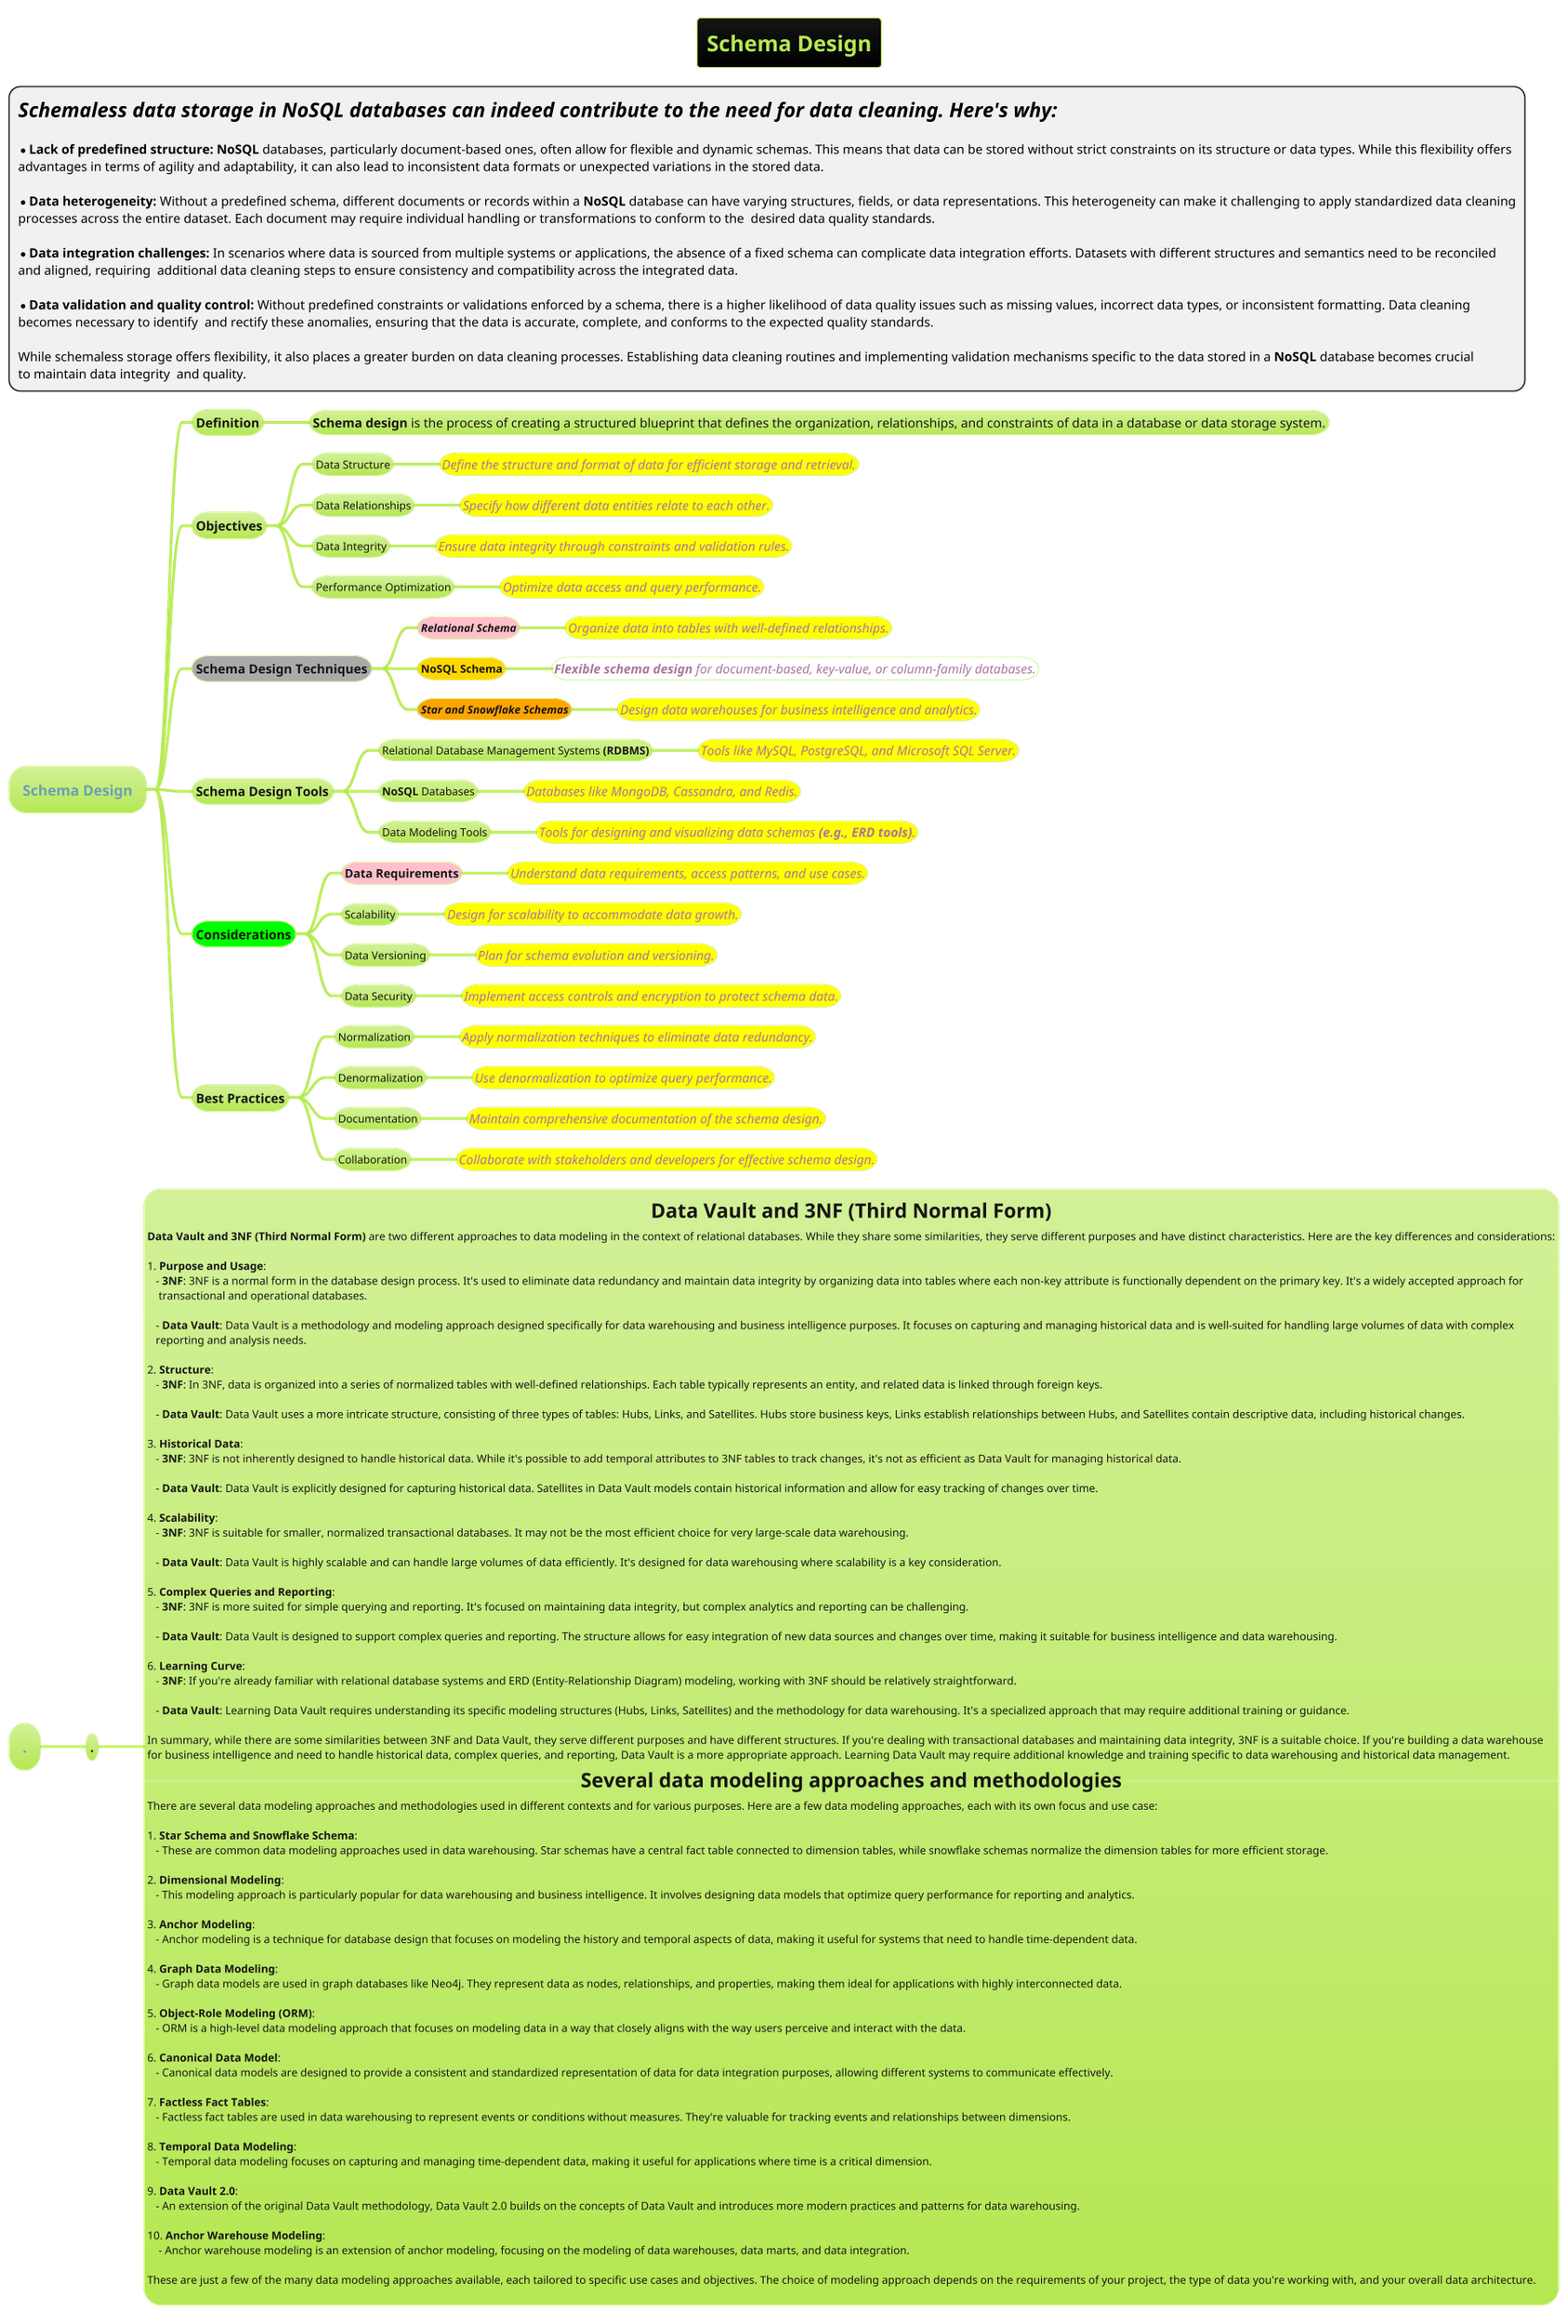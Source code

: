@startmindmap
title =Schema Design

*:=//Schemaless data storage in NoSQL databases can indeed contribute to the need for data cleaning. Here's why://

* **Lack of predefined structure:** **NoSQL** databases, particularly document-based ones, often allow for flexible and dynamic schemas. This means that data can be stored without strict constraints on its structure or data types. While this flexibility offers
advantages in terms of agility and adaptability, it can also lead to inconsistent data formats or unexpected variations in the stored data.

* **Data heterogeneity:** Without a predefined schema, different documents or records within a **NoSQL** database can have varying structures, fields, or data representations. This heterogeneity can make it challenging to apply standardized data cleaning
processes across the entire dataset. Each document may require individual handling or transformations to conform to the  desired data quality standards.

* **Data integration challenges:** In scenarios where data is sourced from multiple systems or applications, the absence of a fixed schema can complicate data integration efforts. Datasets with different structures and semantics need to be reconciled
and aligned, requiring  additional data cleaning steps to ensure consistency and compatibility across the integrated data.

* **Data validation and quality control:** Without predefined constraints or validations enforced by a schema, there is a higher likelihood of data quality issues such as missing values, incorrect data types, or inconsistent formatting. Data cleaning
becomes necessary to identify  and rectify these anomalies, ensuring that the data is accurate, complete, and conforms to the expected quality standards.

While schemaless storage offers flexibility, it also places a greater burden on data cleaning processes. Establishing data cleaning routines and implementing validation mechanisms specific to the data stored in a **NoSQL** database becomes crucial
to maintain data integrity  and quality.;

!theme hacker
* Schema Design
** Definition
*** <size:14>**Schema design** is the process of creating a structured blueprint that defines the organization, relationships, and constraints of data in a database or data storage system.

** Objectives
*** Data Structure
****[#yellow] ====<size:14>Define the structure and format of data for efficient storage and retrieval.
*** Data Relationships
****[#yellow] ====<size:14>Specify how different data entities relate to each other.
*** Data Integrity
****[#yellow] ====<size:14>Ensure data integrity through constraints and validation rules.
*** Performance Optimization
****[#yellow] ====<size:14>Optimize data access and query performance.

**[#a] Schema Design Techniques
***[#pink] ====**Relational Schema**
****[#yellow] ====<size:14>Organize data into tables with well-defined relationships.
***[#gold] **NoSQL Schema**
****[#white] ====<size:14>**Flexible schema design** for document-based, key-value, or column-family databases.
***[#orange] ====**Star and Snowflake Schemas**
****[#yellow] ====<size:14>Design data warehouses for business intelligence and analytics.

** Schema Design Tools
*** Relational Database Management Systems **(RDBMS)**
****[#yellow] ====<size:14>Tools like MySQL, PostgreSQL, and Microsoft SQL Server.
*** **NoSQL** Databases
****[#yellow] ====<size:14>Databases like MongoDB, Cassandra, and Redis.
*** Data Modeling Tools
****[#yellow] ====<size:14>Tools for designing and visualizing data schemas **(e.g., ERD tools)**.

**[#lime] Considerations
***[#pink] ===Data Requirements
****[#yellow] ====<size:14>Understand data requirements, access patterns, and use cases.
*** Scalability
****[#yellow] ====<size:14>Design for scalability to accommodate data growth.
*** Data Versioning
****[#yellow] ====<size:14>Plan for schema evolution and versioning.

*** Data Security
****[#yellow] ====<size:14>Implement access controls and encryption to protect schema data.

** Best Practices
*** Normalization
****[#yellow] ====<size:14>Apply normalization techniques to eliminate data redundancy.
*** Denormalization
****[#yellow] ====<size:14>Use denormalization to optimize query performance.
*** Documentation
****[#yellow] ====<size:14>Maintain comprehensive documentation of the schema design.
*** Collaboration
****[#yellow] ====<size:14>Collaborate with stakeholders and developers for effective schema design.

* .
** .
***:==**<size:22>Data Vault and 3NF (Third Normal Form)**==
**Data Vault and 3NF (Third Normal Form)** are two different approaches to data modeling in the context of relational databases. While they share some similarities, they serve different purposes and have distinct characteristics. Here are the key differences and considerations:

1. **Purpose and Usage**:
   - **3NF**: 3NF is a normal form in the database design process. It's used to eliminate data redundancy and maintain data integrity by organizing data into tables where each non-key attribute is functionally dependent on the primary key. It's a widely accepted approach for
    transactional and operational databases.

   - **Data Vault**: Data Vault is a methodology and modeling approach designed specifically for data warehousing and business intelligence purposes. It focuses on capturing and managing historical data and is well-suited for handling large volumes of data with complex
   reporting and analysis needs.

2. **Structure**:
   - **3NF**: In 3NF, data is organized into a series of normalized tables with well-defined relationships. Each table typically represents an entity, and related data is linked through foreign keys.

   - **Data Vault**: Data Vault uses a more intricate structure, consisting of three types of tables: Hubs, Links, and Satellites. Hubs store business keys, Links establish relationships between Hubs, and Satellites contain descriptive data, including historical changes.

3. **Historical Data**:
   - **3NF**: 3NF is not inherently designed to handle historical data. While it's possible to add temporal attributes to 3NF tables to track changes, it's not as efficient as Data Vault for managing historical data.

   - **Data Vault**: Data Vault is explicitly designed for capturing historical data. Satellites in Data Vault models contain historical information and allow for easy tracking of changes over time.

4. **Scalability**:
   - **3NF**: 3NF is suitable for smaller, normalized transactional databases. It may not be the most efficient choice for very large-scale data warehousing.

   - **Data Vault**: Data Vault is highly scalable and can handle large volumes of data efficiently. It's designed for data warehousing where scalability is a key consideration.

5. **Complex Queries and Reporting**:
   - **3NF**: 3NF is more suited for simple querying and reporting. It's focused on maintaining data integrity, but complex analytics and reporting can be challenging.

   - **Data Vault**: Data Vault is designed to support complex queries and reporting. The structure allows for easy integration of new data sources and changes over time, making it suitable for business intelligence and data warehousing.

6. **Learning Curve**:
   - **3NF**: If you're already familiar with relational database systems and ERD (Entity-Relationship Diagram) modeling, working with 3NF should be relatively straightforward.

   - **Data Vault**: Learning Data Vault requires understanding its specific modeling structures (Hubs, Links, Satellites) and the methodology for data warehousing. It's a specialized approach that may require additional training or guidance.

In summary, while there are some similarities between 3NF and Data Vault, they serve different purposes and have different structures. If you're dealing with transactional databases and maintaining data integrity, 3NF is a suitable choice. If you're building a data warehouse
for business intelligence and need to handle historical data, complex queries, and reporting, Data Vault is a more appropriate approach. Learning Data Vault may require additional knowledge and training specific to data warehousing and historical data management.
==<size:22>**Several data modeling approaches and methodologies**==
There are several data modeling approaches and methodologies used in different contexts and for various purposes. Here are a few data modeling approaches, each with its own focus and use case:

1. **Star Schema and Snowflake Schema**:
   - These are common data modeling approaches used in data warehousing. Star schemas have a central fact table connected to dimension tables, while snowflake schemas normalize the dimension tables for more efficient storage.

2. **Dimensional Modeling**:
   - This modeling approach is particularly popular for data warehousing and business intelligence. It involves designing data models that optimize query performance for reporting and analytics.

3. **Anchor Modeling**:
   - Anchor modeling is a technique for database design that focuses on modeling the history and temporal aspects of data, making it useful for systems that need to handle time-dependent data.

4. **Graph Data Modeling**:
   - Graph data models are used in graph databases like Neo4j. They represent data as nodes, relationships, and properties, making them ideal for applications with highly interconnected data.

5. **Object-Role Modeling (ORM)**:
   - ORM is a high-level data modeling approach that focuses on modeling data in a way that closely aligns with the way users perceive and interact with the data.

6. **Canonical Data Model**:
   - Canonical data models are designed to provide a consistent and standardized representation of data for data integration purposes, allowing different systems to communicate effectively.

7. **Factless Fact Tables**:
   - Factless fact tables are used in data warehousing to represent events or conditions without measures. They're valuable for tracking events and relationships between dimensions.

8. **Temporal Data Modeling**:
   - Temporal data modeling focuses on capturing and managing time-dependent data, making it useful for applications where time is a critical dimension.

9. **Data Vault 2.0**:
   - An extension of the original Data Vault methodology, Data Vault 2.0 builds on the concepts of Data Vault and introduces more modern practices and patterns for data warehousing.

10. **Anchor Warehouse Modeling**:
    - Anchor warehouse modeling is an extension of anchor modeling, focusing on the modeling of data warehouses, data marts, and data integration.

These are just a few of the many data modeling approaches available, each tailored to specific use cases and objectives. The choice of modeling approach depends on the requirements of your project, the type of data you're working with, and your overall data architecture.
;
@endmindmap
